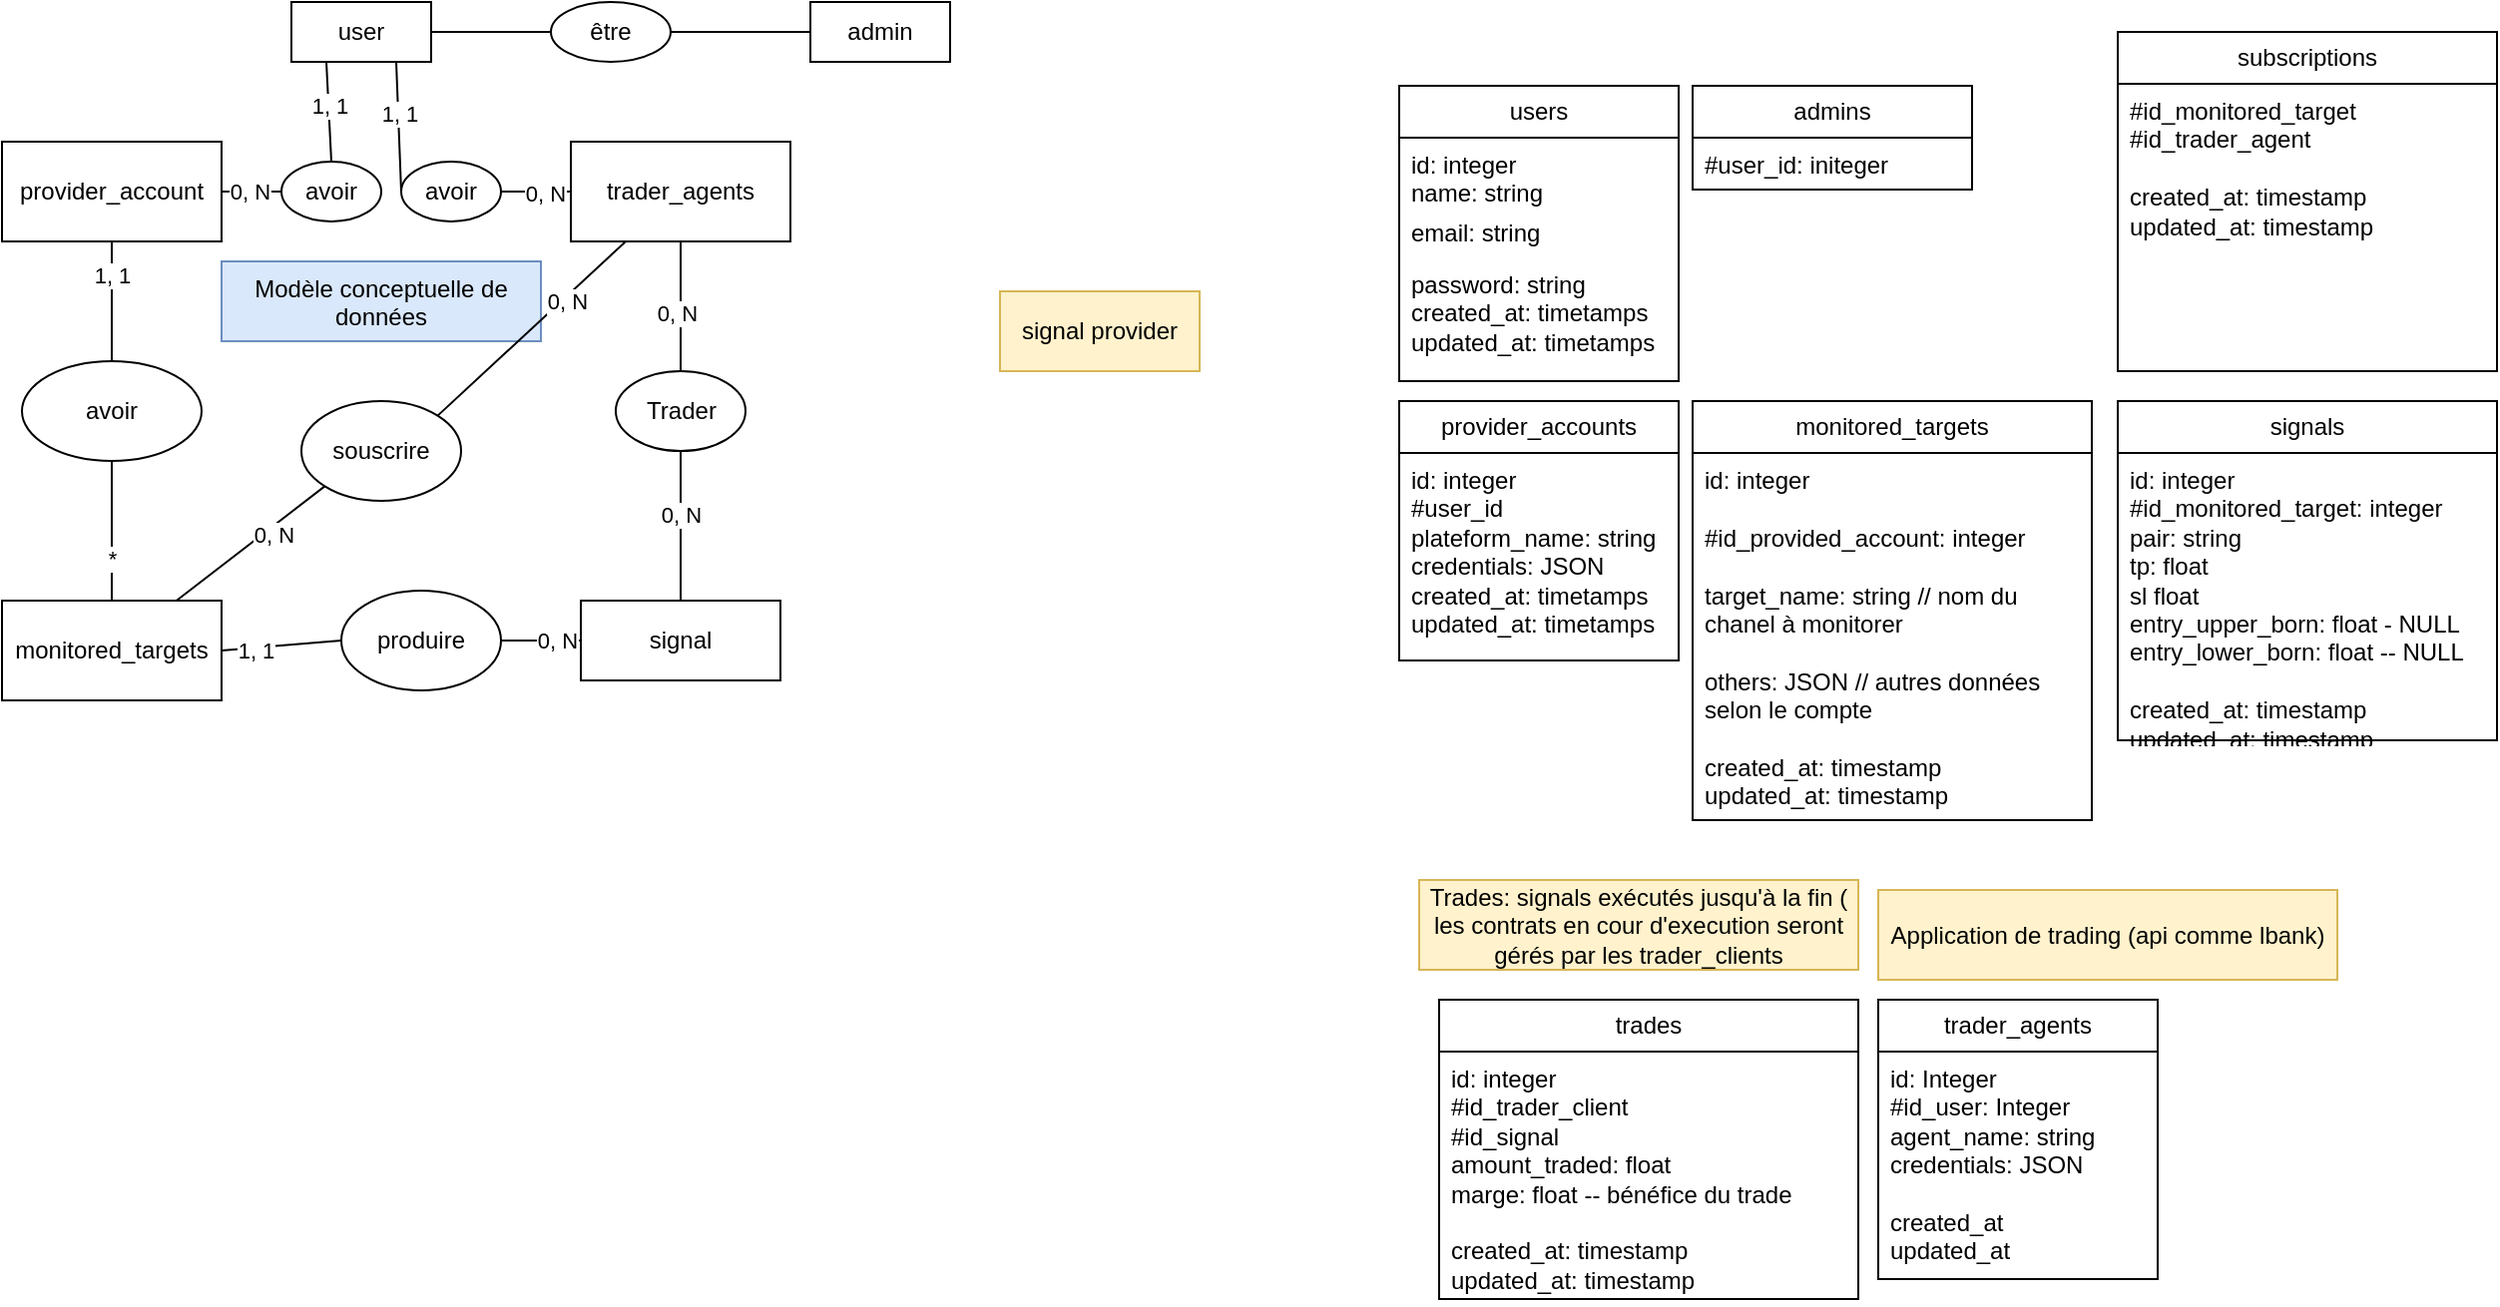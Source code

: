 <mxfile version="26.0.11">
  <diagram name="Page-1" id="uHA_pvlAWlOeQYaqYsMa">
    <mxGraphModel dx="1509" dy="863" grid="1" gridSize="10" guides="1" tooltips="1" connect="1" arrows="1" fold="1" page="1" pageScale="1" pageWidth="827" pageHeight="1169" math="0" shadow="0">
      <root>
        <mxCell id="0" />
        <mxCell id="1" parent="0" />
        <mxCell id="ORemUjV-_kUPUwKcstXI-2" value="provider_account" style="html=1;whiteSpace=wrap;" parent="1" vertex="1">
          <mxGeometry x="140" y="100" width="110" height="50" as="geometry" />
        </mxCell>
        <mxCell id="ORemUjV-_kUPUwKcstXI-3" value="monitored_targets" style="html=1;whiteSpace=wrap;" parent="1" vertex="1">
          <mxGeometry x="140" y="330" width="110" height="50" as="geometry" />
        </mxCell>
        <mxCell id="ORemUjV-_kUPUwKcstXI-4" value="signal" style="html=1;whiteSpace=wrap;" parent="1" vertex="1">
          <mxGeometry x="430" y="330" width="100" height="40" as="geometry" />
        </mxCell>
        <mxCell id="ORemUjV-_kUPUwKcstXI-6" value="avoir" style="ellipse;whiteSpace=wrap;html=1;" parent="1" vertex="1">
          <mxGeometry x="150" y="210" width="90" height="50" as="geometry" />
        </mxCell>
        <mxCell id="ORemUjV-_kUPUwKcstXI-7" value="" style="endArrow=none;html=1;rounded=0;entryX=0.5;entryY=1;entryDx=0;entryDy=0;exitX=0.5;exitY=0;exitDx=0;exitDy=0;" parent="1" source="ORemUjV-_kUPUwKcstXI-6" target="ORemUjV-_kUPUwKcstXI-2" edge="1">
          <mxGeometry width="50" height="50" relative="1" as="geometry">
            <mxPoint x="90" y="260" as="sourcePoint" />
            <mxPoint x="140" y="210" as="targetPoint" />
          </mxGeometry>
        </mxCell>
        <mxCell id="ORemUjV-_kUPUwKcstXI-11" value="1, 1" style="edgeLabel;html=1;align=center;verticalAlign=middle;resizable=0;points=[];" parent="ORemUjV-_kUPUwKcstXI-7" vertex="1" connectable="0">
          <mxGeometry x="0.431" relative="1" as="geometry">
            <mxPoint as="offset" />
          </mxGeometry>
        </mxCell>
        <mxCell id="ORemUjV-_kUPUwKcstXI-9" value="" style="endArrow=none;html=1;rounded=0;entryX=0.5;entryY=1;entryDx=0;entryDy=0;exitX=0.5;exitY=0;exitDx=0;exitDy=0;" parent="1" source="ORemUjV-_kUPUwKcstXI-3" target="ORemUjV-_kUPUwKcstXI-6" edge="1">
          <mxGeometry width="50" height="50" relative="1" as="geometry">
            <mxPoint x="110" y="280" as="sourcePoint" />
            <mxPoint x="160" y="230" as="targetPoint" />
          </mxGeometry>
        </mxCell>
        <mxCell id="ORemUjV-_kUPUwKcstXI-10" value="*" style="edgeLabel;html=1;align=center;verticalAlign=middle;resizable=0;points=[];" parent="ORemUjV-_kUPUwKcstXI-9" vertex="1" connectable="0">
          <mxGeometry x="-0.39" relative="1" as="geometry">
            <mxPoint as="offset" />
          </mxGeometry>
        </mxCell>
        <mxCell id="ORemUjV-_kUPUwKcstXI-12" value="produire" style="ellipse;whiteSpace=wrap;html=1;" parent="1" vertex="1">
          <mxGeometry x="310" y="325" width="80" height="50" as="geometry" />
        </mxCell>
        <mxCell id="ORemUjV-_kUPUwKcstXI-13" value="" style="endArrow=none;html=1;rounded=0;entryX=0;entryY=0.5;entryDx=0;entryDy=0;exitX=1;exitY=0.5;exitDx=0;exitDy=0;" parent="1" source="ORemUjV-_kUPUwKcstXI-12" target="ORemUjV-_kUPUwKcstXI-4" edge="1">
          <mxGeometry width="50" height="50" relative="1" as="geometry">
            <mxPoint x="345" y="260" as="sourcePoint" />
            <mxPoint x="395" y="210" as="targetPoint" />
          </mxGeometry>
        </mxCell>
        <mxCell id="ORemUjV-_kUPUwKcstXI-15" value="0, N" style="edgeLabel;html=1;align=center;verticalAlign=middle;resizable=0;points=[];" parent="ORemUjV-_kUPUwKcstXI-13" vertex="1" connectable="0">
          <mxGeometry x="0.363" relative="1" as="geometry">
            <mxPoint as="offset" />
          </mxGeometry>
        </mxCell>
        <mxCell id="ORemUjV-_kUPUwKcstXI-14" value="" style="endArrow=none;html=1;rounded=0;entryX=0;entryY=0.5;entryDx=0;entryDy=0;exitX=1;exitY=0.5;exitDx=0;exitDy=0;" parent="1" source="ORemUjV-_kUPUwKcstXI-3" target="ORemUjV-_kUPUwKcstXI-12" edge="1">
          <mxGeometry width="50" height="50" relative="1" as="geometry">
            <mxPoint x="345" y="260" as="sourcePoint" />
            <mxPoint x="395" y="210" as="targetPoint" />
          </mxGeometry>
        </mxCell>
        <mxCell id="ORemUjV-_kUPUwKcstXI-16" value="1, 1" style="edgeLabel;html=1;align=center;verticalAlign=middle;resizable=0;points=[];" parent="ORemUjV-_kUPUwKcstXI-14" vertex="1" connectable="0">
          <mxGeometry x="-0.427" y="-1" relative="1" as="geometry">
            <mxPoint as="offset" />
          </mxGeometry>
        </mxCell>
        <mxCell id="ORemUjV-_kUPUwKcstXI-17" value="trader_agents" style="html=1;whiteSpace=wrap;" parent="1" vertex="1">
          <mxGeometry x="425" y="100" width="110" height="50" as="geometry" />
        </mxCell>
        <mxCell id="ORemUjV-_kUPUwKcstXI-18" value="Trader" style="ellipse;whiteSpace=wrap;html=1;" parent="1" vertex="1">
          <mxGeometry x="447.5" y="215" width="65" height="40" as="geometry" />
        </mxCell>
        <mxCell id="ORemUjV-_kUPUwKcstXI-19" value="" style="endArrow=none;html=1;rounded=0;entryX=0.5;entryY=1;entryDx=0;entryDy=0;exitX=0.5;exitY=0;exitDx=0;exitDy=0;" parent="1" source="ORemUjV-_kUPUwKcstXI-4" target="ORemUjV-_kUPUwKcstXI-18" edge="1">
          <mxGeometry width="50" height="50" relative="1" as="geometry">
            <mxPoint x="389" y="300" as="sourcePoint" />
            <mxPoint x="439" y="250" as="targetPoint" />
          </mxGeometry>
        </mxCell>
        <mxCell id="ORemUjV-_kUPUwKcstXI-21" value="0, N" style="edgeLabel;html=1;align=center;verticalAlign=middle;resizable=0;points=[];" parent="ORemUjV-_kUPUwKcstXI-19" vertex="1" connectable="0">
          <mxGeometry x="0.164" relative="1" as="geometry">
            <mxPoint as="offset" />
          </mxGeometry>
        </mxCell>
        <mxCell id="ORemUjV-_kUPUwKcstXI-20" value="" style="endArrow=none;html=1;rounded=0;entryX=0.5;entryY=1;entryDx=0;entryDy=0;exitX=0.5;exitY=0;exitDx=0;exitDy=0;" parent="1" source="ORemUjV-_kUPUwKcstXI-18" target="ORemUjV-_kUPUwKcstXI-17" edge="1">
          <mxGeometry width="50" height="50" relative="1" as="geometry">
            <mxPoint x="355" y="270" as="sourcePoint" />
            <mxPoint x="440" y="220" as="targetPoint" />
          </mxGeometry>
        </mxCell>
        <mxCell id="ORemUjV-_kUPUwKcstXI-22" value="0, N" style="edgeLabel;html=1;align=center;verticalAlign=middle;resizable=0;points=[];" parent="ORemUjV-_kUPUwKcstXI-20" vertex="1" connectable="0">
          <mxGeometry x="-0.089" y="2" relative="1" as="geometry">
            <mxPoint as="offset" />
          </mxGeometry>
        </mxCell>
        <mxCell id="ORemUjV-_kUPUwKcstXI-27" value="user" style="html=1;whiteSpace=wrap;" parent="1" vertex="1">
          <mxGeometry x="285" y="30" width="70" height="30" as="geometry" />
        </mxCell>
        <mxCell id="ORemUjV-_kUPUwKcstXI-28" value="admin" style="html=1;whiteSpace=wrap;" parent="1" vertex="1">
          <mxGeometry x="545" y="30" width="70" height="30" as="geometry" />
        </mxCell>
        <mxCell id="ORemUjV-_kUPUwKcstXI-29" value="avoir" style="ellipse;whiteSpace=wrap;html=1;" parent="1" vertex="1">
          <mxGeometry x="280" y="110" width="50" height="30" as="geometry" />
        </mxCell>
        <mxCell id="ORemUjV-_kUPUwKcstXI-30" value="" style="endArrow=none;html=1;rounded=0;entryX=0.25;entryY=1;entryDx=0;entryDy=0;exitX=0.5;exitY=0;exitDx=0;exitDy=0;" parent="1" source="ORemUjV-_kUPUwKcstXI-29" target="ORemUjV-_kUPUwKcstXI-27" edge="1">
          <mxGeometry width="50" height="50" relative="1" as="geometry">
            <mxPoint x="80" y="100" as="sourcePoint" />
            <mxPoint x="130" y="50" as="targetPoint" />
          </mxGeometry>
        </mxCell>
        <mxCell id="ORemUjV-_kUPUwKcstXI-33" value="1, 1" style="edgeLabel;html=1;align=center;verticalAlign=middle;resizable=0;points=[];" parent="ORemUjV-_kUPUwKcstXI-30" vertex="1" connectable="0">
          <mxGeometry x="0.116" relative="1" as="geometry">
            <mxPoint as="offset" />
          </mxGeometry>
        </mxCell>
        <mxCell id="ORemUjV-_kUPUwKcstXI-31" value="" style="endArrow=none;html=1;rounded=0;exitX=0;exitY=0.5;exitDx=0;exitDy=0;entryX=1;entryY=0.5;entryDx=0;entryDy=0;" parent="1" source="ORemUjV-_kUPUwKcstXI-29" target="ORemUjV-_kUPUwKcstXI-2" edge="1">
          <mxGeometry width="50" height="50" relative="1" as="geometry">
            <mxPoint x="130" y="90" as="sourcePoint" />
            <mxPoint x="180" y="40" as="targetPoint" />
          </mxGeometry>
        </mxCell>
        <mxCell id="ORemUjV-_kUPUwKcstXI-32" value="0, N" style="edgeLabel;html=1;align=center;verticalAlign=middle;resizable=0;points=[];" parent="ORemUjV-_kUPUwKcstXI-31" vertex="1" connectable="0">
          <mxGeometry x="0.076" relative="1" as="geometry">
            <mxPoint as="offset" />
          </mxGeometry>
        </mxCell>
        <mxCell id="ORemUjV-_kUPUwKcstXI-34" value="être" style="ellipse;whiteSpace=wrap;html=1;" parent="1" vertex="1">
          <mxGeometry x="415" y="30" width="60" height="30" as="geometry" />
        </mxCell>
        <mxCell id="ORemUjV-_kUPUwKcstXI-35" value="" style="endArrow=none;html=1;rounded=0;entryX=0;entryY=0.5;entryDx=0;entryDy=0;exitX=1;exitY=0.5;exitDx=0;exitDy=0;" parent="1" source="ORemUjV-_kUPUwKcstXI-27" target="ORemUjV-_kUPUwKcstXI-34" edge="1">
          <mxGeometry width="50" height="50" relative="1" as="geometry">
            <mxPoint x="385" y="80" as="sourcePoint" />
            <mxPoint x="435" y="30" as="targetPoint" />
          </mxGeometry>
        </mxCell>
        <mxCell id="ORemUjV-_kUPUwKcstXI-36" value="" style="endArrow=none;html=1;rounded=0;entryX=0;entryY=0.5;entryDx=0;entryDy=0;exitX=1;exitY=0.5;exitDx=0;exitDy=0;" parent="1" source="ORemUjV-_kUPUwKcstXI-34" target="ORemUjV-_kUPUwKcstXI-28" edge="1">
          <mxGeometry width="50" height="50" relative="1" as="geometry">
            <mxPoint x="370" y="55" as="sourcePoint" />
            <mxPoint x="425" y="55" as="targetPoint" />
          </mxGeometry>
        </mxCell>
        <mxCell id="ORemUjV-_kUPUwKcstXI-37" value="Modèle conceptuelle de données" style="text;html=1;whiteSpace=wrap;overflow=hidden;rounded=0;fillColor=#dae8fc;strokeColor=#6c8ebf;align=center;" parent="1" vertex="1">
          <mxGeometry x="250" y="160" width="160" height="40" as="geometry" />
        </mxCell>
        <mxCell id="ORemUjV-_kUPUwKcstXI-38" value="users" style="swimlane;fontStyle=0;childLayout=stackLayout;horizontal=1;startSize=26;fillColor=none;horizontalStack=0;resizeParent=1;resizeParentMax=0;resizeLast=0;collapsible=1;marginBottom=0;whiteSpace=wrap;html=1;" parent="1" vertex="1">
          <mxGeometry x="840" y="72" width="140" height="148" as="geometry" />
        </mxCell>
        <mxCell id="ORemUjV-_kUPUwKcstXI-39" value="&lt;div&gt;id: integer&lt;/div&gt;name: string" style="text;strokeColor=none;fillColor=none;align=left;verticalAlign=top;spacingLeft=4;spacingRight=4;overflow=hidden;rotatable=0;points=[[0,0.5],[1,0.5]];portConstraint=eastwest;whiteSpace=wrap;html=1;" parent="ORemUjV-_kUPUwKcstXI-38" vertex="1">
          <mxGeometry y="26" width="140" height="34" as="geometry" />
        </mxCell>
        <mxCell id="ORemUjV-_kUPUwKcstXI-40" value="email: string" style="text;strokeColor=none;fillColor=none;align=left;verticalAlign=top;spacingLeft=4;spacingRight=4;overflow=hidden;rotatable=0;points=[[0,0.5],[1,0.5]];portConstraint=eastwest;whiteSpace=wrap;html=1;" parent="ORemUjV-_kUPUwKcstXI-38" vertex="1">
          <mxGeometry y="60" width="140" height="26" as="geometry" />
        </mxCell>
        <mxCell id="ORemUjV-_kUPUwKcstXI-41" value="password: string&lt;div&gt;created_at: timetamps&lt;br&gt;updated_at: timetamps&lt;/div&gt;" style="text;strokeColor=none;fillColor=none;align=left;verticalAlign=top;spacingLeft=4;spacingRight=4;overflow=hidden;rotatable=0;points=[[0,0.5],[1,0.5]];portConstraint=eastwest;whiteSpace=wrap;html=1;" parent="ORemUjV-_kUPUwKcstXI-38" vertex="1">
          <mxGeometry y="86" width="140" height="62" as="geometry" />
        </mxCell>
        <mxCell id="ORemUjV-_kUPUwKcstXI-43" value="admins" style="swimlane;fontStyle=0;childLayout=stackLayout;horizontal=1;startSize=26;fillColor=none;horizontalStack=0;resizeParent=1;resizeParentMax=0;resizeLast=0;collapsible=1;marginBottom=0;whiteSpace=wrap;html=1;" parent="1" vertex="1">
          <mxGeometry x="987" y="72" width="140" height="52" as="geometry" />
        </mxCell>
        <mxCell id="ORemUjV-_kUPUwKcstXI-44" value="#user_id: initeger" style="text;strokeColor=none;fillColor=none;align=left;verticalAlign=top;spacingLeft=4;spacingRight=4;overflow=hidden;rotatable=0;points=[[0,0.5],[1,0.5]];portConstraint=eastwest;whiteSpace=wrap;html=1;" parent="ORemUjV-_kUPUwKcstXI-43" vertex="1">
          <mxGeometry y="26" width="140" height="26" as="geometry" />
        </mxCell>
        <mxCell id="ORemUjV-_kUPUwKcstXI-47" value="provider_accounts" style="swimlane;fontStyle=0;childLayout=stackLayout;horizontal=1;startSize=26;fillColor=none;horizontalStack=0;resizeParent=1;resizeParentMax=0;resizeLast=0;collapsible=1;marginBottom=0;whiteSpace=wrap;html=1;" parent="1" vertex="1">
          <mxGeometry x="840" y="230" width="140" height="130" as="geometry" />
        </mxCell>
        <mxCell id="ORemUjV-_kUPUwKcstXI-48" value="&lt;div&gt;id: integer&lt;/div&gt;#user_id&lt;div&gt;plateform_name: string&lt;br&gt;credentials: JSON&lt;br&gt;created_at: timetamps&lt;br&gt;updated_at: timetamps&lt;/div&gt;" style="text;strokeColor=none;fillColor=none;align=left;verticalAlign=top;spacingLeft=4;spacingRight=4;overflow=hidden;rotatable=0;points=[[0,0.5],[1,0.5]];portConstraint=eastwest;whiteSpace=wrap;html=1;" parent="ORemUjV-_kUPUwKcstXI-47" vertex="1">
          <mxGeometry y="26" width="140" height="104" as="geometry" />
        </mxCell>
        <mxCell id="ORemUjV-_kUPUwKcstXI-50" value="monitored_targets" style="swimlane;fontStyle=0;childLayout=stackLayout;horizontal=1;startSize=26;fillColor=none;horizontalStack=0;resizeParent=1;resizeParentMax=0;resizeLast=0;collapsible=1;marginBottom=0;whiteSpace=wrap;html=1;" parent="1" vertex="1">
          <mxGeometry x="987" y="230" width="200" height="210" as="geometry" />
        </mxCell>
        <mxCell id="ORemUjV-_kUPUwKcstXI-51" value="id: integer&lt;div&gt;&lt;br&gt;&lt;/div&gt;&lt;div&gt;#id_provided_account: integer&lt;/div&gt;&lt;div&gt;&lt;br&gt;&lt;/div&gt;&lt;div&gt;target_name: string // nom du chanel à monitorer&lt;/div&gt;&lt;div&gt;&lt;br&gt;&lt;/div&gt;&lt;div&gt;others: JSON // autres données selon le compte&lt;/div&gt;&lt;div&gt;&lt;br&gt;&lt;/div&gt;&lt;div&gt;created_at: timestamp&lt;/div&gt;&lt;div&gt;updated_at: timestamp&lt;/div&gt;&lt;div&gt;&lt;br&gt;&lt;/div&gt;" style="text;strokeColor=none;fillColor=none;align=left;verticalAlign=top;spacingLeft=4;spacingRight=4;overflow=hidden;rotatable=0;points=[[0,0.5],[1,0.5]];portConstraint=eastwest;whiteSpace=wrap;html=1;" parent="ORemUjV-_kUPUwKcstXI-50" vertex="1">
          <mxGeometry y="26" width="200" height="184" as="geometry" />
        </mxCell>
        <mxCell id="ORemUjV-_kUPUwKcstXI-52" value="signal provider" style="text;html=1;align=center;verticalAlign=middle;whiteSpace=wrap;rounded=0;fillColor=#fff2cc;strokeColor=#d6b656;" parent="1" vertex="1">
          <mxGeometry x="640" y="175" width="100" height="40" as="geometry" />
        </mxCell>
        <mxCell id="ORemUjV-_kUPUwKcstXI-53" value="signals" style="swimlane;fontStyle=0;childLayout=stackLayout;horizontal=1;startSize=26;fillColor=none;horizontalStack=0;resizeParent=1;resizeParentMax=0;resizeLast=0;collapsible=1;marginBottom=0;whiteSpace=wrap;html=1;" parent="1" vertex="1">
          <mxGeometry x="1200" y="230" width="190" height="170" as="geometry" />
        </mxCell>
        <mxCell id="ORemUjV-_kUPUwKcstXI-54" value="id: integer&lt;div&gt;&lt;div&gt;#id_monitored_target: integer&lt;/div&gt;&lt;div&gt;pair: string&lt;/div&gt;&lt;div&gt;tp: float&lt;/div&gt;&lt;div&gt;sl float&lt;/div&gt;&lt;div&gt;entry_upper_born: float - NULL&lt;/div&gt;&lt;div&gt;entry_lower_born: float -- NULL&lt;br&gt;&lt;/div&gt;&lt;/div&gt;&lt;div&gt;&lt;br&gt;&lt;/div&gt;&lt;div&gt;&lt;div&gt;created_at: timestamp&lt;/div&gt;&lt;div&gt;updated_at: timestamp&lt;/div&gt;&lt;/div&gt;" style="text;strokeColor=none;fillColor=none;align=left;verticalAlign=top;spacingLeft=4;spacingRight=4;overflow=hidden;rotatable=0;points=[[0,0.5],[1,0.5]];portConstraint=eastwest;whiteSpace=wrap;html=1;" parent="ORemUjV-_kUPUwKcstXI-53" vertex="1">
          <mxGeometry y="26" width="190" height="144" as="geometry" />
        </mxCell>
        <mxCell id="ORemUjV-_kUPUwKcstXI-55" value="trades" style="swimlane;fontStyle=0;childLayout=stackLayout;horizontal=1;startSize=26;fillColor=none;horizontalStack=0;resizeParent=1;resizeParentMax=0;resizeLast=0;collapsible=1;marginBottom=0;whiteSpace=wrap;html=1;" parent="1" vertex="1">
          <mxGeometry x="860" y="530" width="210" height="150" as="geometry" />
        </mxCell>
        <mxCell id="ORemUjV-_kUPUwKcstXI-56" value="id: integer&lt;div&gt;#id_trader_client&lt;br&gt;#id_signal&lt;/div&gt;&lt;div&gt;amount_traded: float&lt;/div&gt;&lt;div&gt;marge: float -- bénéfice du trade&lt;/div&gt;&lt;div&gt;&lt;br&gt;&lt;/div&gt;&lt;div&gt;&lt;div&gt;created_at: timestamp&lt;/div&gt;&lt;div&gt;updated_at: timestamp&lt;/div&gt;&lt;/div&gt;" style="text;strokeColor=none;fillColor=none;align=left;verticalAlign=top;spacingLeft=4;spacingRight=4;overflow=hidden;rotatable=0;points=[[0,0.5],[1,0.5]];portConstraint=eastwest;whiteSpace=wrap;html=1;" parent="ORemUjV-_kUPUwKcstXI-55" vertex="1">
          <mxGeometry y="26" width="210" height="124" as="geometry" />
        </mxCell>
        <mxCell id="ORemUjV-_kUPUwKcstXI-57" value="Trades: signals exécutés jusqu&#39;à la fin ( les contrats en cour d&#39;execution seront gérés par les trader_clients" style="text;html=1;align=center;verticalAlign=middle;whiteSpace=wrap;rounded=0;fillColor=#fff2cc;strokeColor=#d6b656;" parent="1" vertex="1">
          <mxGeometry x="850" y="470" width="220" height="45" as="geometry" />
        </mxCell>
        <mxCell id="ORemUjV-_kUPUwKcstXI-58" value="trader_agents" style="swimlane;fontStyle=0;childLayout=stackLayout;horizontal=1;startSize=26;fillColor=none;horizontalStack=0;resizeParent=1;resizeParentMax=0;resizeLast=0;collapsible=1;marginBottom=0;whiteSpace=wrap;html=1;" parent="1" vertex="1">
          <mxGeometry x="1080" y="530" width="140" height="140" as="geometry" />
        </mxCell>
        <mxCell id="ORemUjV-_kUPUwKcstXI-59" value="id: Integer&lt;div&gt;#id_user: Integer&lt;/div&gt;&lt;div&gt;agent_name: string&lt;/div&gt;&lt;div&gt;credentials: JSON&lt;/div&gt;&lt;div&gt;&lt;span style=&quot;background-color: transparent; color: light-dark(rgb(0, 0, 0), rgb(255, 255, 255));&quot;&gt;&amp;nbsp;&lt;/span&gt;&lt;/div&gt;&lt;div&gt;&lt;span style=&quot;background-color: transparent; color: light-dark(rgb(0, 0, 0), rgb(255, 255, 255));&quot;&gt;created_at&lt;/span&gt;&lt;/div&gt;&lt;div&gt;&lt;span style=&quot;background-color: transparent; color: light-dark(rgb(0, 0, 0), rgb(255, 255, 255));&quot;&gt;updated_at&lt;/span&gt;&lt;/div&gt;" style="text;strokeColor=none;fillColor=none;align=left;verticalAlign=top;spacingLeft=4;spacingRight=4;overflow=hidden;rotatable=0;points=[[0,0.5],[1,0.5]];portConstraint=eastwest;whiteSpace=wrap;html=1;" parent="ORemUjV-_kUPUwKcstXI-58" vertex="1">
          <mxGeometry y="26" width="140" height="114" as="geometry" />
        </mxCell>
        <mxCell id="ORemUjV-_kUPUwKcstXI-60" value="" style="endArrow=none;html=1;rounded=0;entryX=0;entryY=0.5;entryDx=0;entryDy=0;exitX=1;exitY=0.5;exitDx=0;exitDy=0;" parent="1" source="ORemUjV-_kUPUwKcstXI-62" target="ORemUjV-_kUPUwKcstXI-17" edge="1">
          <mxGeometry width="50" height="50" relative="1" as="geometry">
            <mxPoint x="380" y="110" as="sourcePoint" />
            <mxPoint x="380" y="150" as="targetPoint" />
          </mxGeometry>
        </mxCell>
        <mxCell id="ORemUjV-_kUPUwKcstXI-61" value="0, N" style="edgeLabel;html=1;align=center;verticalAlign=middle;resizable=0;points=[];" parent="ORemUjV-_kUPUwKcstXI-60" vertex="1" connectable="0">
          <mxGeometry x="0.237" y="-1" relative="1" as="geometry">
            <mxPoint as="offset" />
          </mxGeometry>
        </mxCell>
        <mxCell id="ORemUjV-_kUPUwKcstXI-62" value="avoir" style="ellipse;whiteSpace=wrap;html=1;" parent="1" vertex="1">
          <mxGeometry x="340" y="110" width="50" height="30" as="geometry" />
        </mxCell>
        <mxCell id="ORemUjV-_kUPUwKcstXI-63" value="" style="endArrow=none;html=1;rounded=0;entryX=0.75;entryY=1;entryDx=0;entryDy=0;exitX=0;exitY=0.5;exitDx=0;exitDy=0;" parent="1" source="ORemUjV-_kUPUwKcstXI-62" target="ORemUjV-_kUPUwKcstXI-27" edge="1">
          <mxGeometry width="50" height="50" relative="1" as="geometry">
            <mxPoint x="320" y="210" as="sourcePoint" />
            <mxPoint x="370" y="160" as="targetPoint" />
          </mxGeometry>
        </mxCell>
        <mxCell id="ORemUjV-_kUPUwKcstXI-64" value="1, 1" style="edgeLabel;html=1;align=center;verticalAlign=middle;resizable=0;points=[];" parent="ORemUjV-_kUPUwKcstXI-63" vertex="1" connectable="0">
          <mxGeometry x="0.201" relative="1" as="geometry">
            <mxPoint as="offset" />
          </mxGeometry>
        </mxCell>
        <mxCell id="ORemUjV-_kUPUwKcstXI-65" value="Application de trading (api comme lbank)" style="text;html=1;align=center;verticalAlign=middle;whiteSpace=wrap;rounded=0;fillColor=#fff2cc;strokeColor=#d6b656;" parent="1" vertex="1">
          <mxGeometry x="1080" y="475" width="230" height="45" as="geometry" />
        </mxCell>
        <mxCell id="nkP6lIicsjkWviaAMrDb-1" value="souscrire" style="ellipse;whiteSpace=wrap;html=1;" vertex="1" parent="1">
          <mxGeometry x="290" y="230" width="80" height="50" as="geometry" />
        </mxCell>
        <mxCell id="nkP6lIicsjkWviaAMrDb-2" value="" style="endArrow=none;html=1;rounded=0;entryX=0;entryY=1;entryDx=0;entryDy=0;" edge="1" parent="1" source="ORemUjV-_kUPUwKcstXI-3" target="nkP6lIicsjkWviaAMrDb-1">
          <mxGeometry width="50" height="50" relative="1" as="geometry">
            <mxPoint x="220" y="470" as="sourcePoint" />
            <mxPoint x="270" y="420" as="targetPoint" />
          </mxGeometry>
        </mxCell>
        <mxCell id="nkP6lIicsjkWviaAMrDb-4" value="0, N" style="edgeLabel;html=1;align=center;verticalAlign=middle;resizable=0;points=[];" vertex="1" connectable="0" parent="nkP6lIicsjkWviaAMrDb-2">
          <mxGeometry x="0.257" y="-3" relative="1" as="geometry">
            <mxPoint as="offset" />
          </mxGeometry>
        </mxCell>
        <mxCell id="nkP6lIicsjkWviaAMrDb-3" value="" style="endArrow=none;html=1;rounded=0;entryX=1;entryY=0;entryDx=0;entryDy=0;exitX=0.25;exitY=1;exitDx=0;exitDy=0;" edge="1" parent="1" source="ORemUjV-_kUPUwKcstXI-17" target="nkP6lIicsjkWviaAMrDb-1">
          <mxGeometry width="50" height="50" relative="1" as="geometry">
            <mxPoint x="390" y="450" as="sourcePoint" />
            <mxPoint x="440" y="400" as="targetPoint" />
          </mxGeometry>
        </mxCell>
        <mxCell id="nkP6lIicsjkWviaAMrDb-5" value="0, N" style="edgeLabel;html=1;align=center;verticalAlign=middle;resizable=0;points=[];" vertex="1" connectable="0" parent="nkP6lIicsjkWviaAMrDb-3">
          <mxGeometry x="-0.345" y="1" relative="1" as="geometry">
            <mxPoint as="offset" />
          </mxGeometry>
        </mxCell>
        <mxCell id="nkP6lIicsjkWviaAMrDb-6" value="subscriptions" style="swimlane;fontStyle=0;childLayout=stackLayout;horizontal=1;startSize=26;fillColor=none;horizontalStack=0;resizeParent=1;resizeParentMax=0;resizeLast=0;collapsible=1;marginBottom=0;whiteSpace=wrap;html=1;" vertex="1" parent="1">
          <mxGeometry x="1200" y="45" width="190" height="170" as="geometry" />
        </mxCell>
        <mxCell id="nkP6lIicsjkWviaAMrDb-7" value="&lt;div&gt;#id_monitored_target&lt;/div&gt;&lt;div&gt;#id_trader_agent&lt;/div&gt;&lt;div&gt;&lt;br&gt;&lt;/div&gt;&lt;div&gt;&lt;div&gt;created_at: timestamp&lt;/div&gt;&lt;div&gt;updated_at: timestamp&lt;/div&gt;&lt;/div&gt;" style="text;strokeColor=none;fillColor=none;align=left;verticalAlign=top;spacingLeft=4;spacingRight=4;overflow=hidden;rotatable=0;points=[[0,0.5],[1,0.5]];portConstraint=eastwest;whiteSpace=wrap;html=1;" vertex="1" parent="nkP6lIicsjkWviaAMrDb-6">
          <mxGeometry y="26" width="190" height="144" as="geometry" />
        </mxCell>
      </root>
    </mxGraphModel>
  </diagram>
</mxfile>
